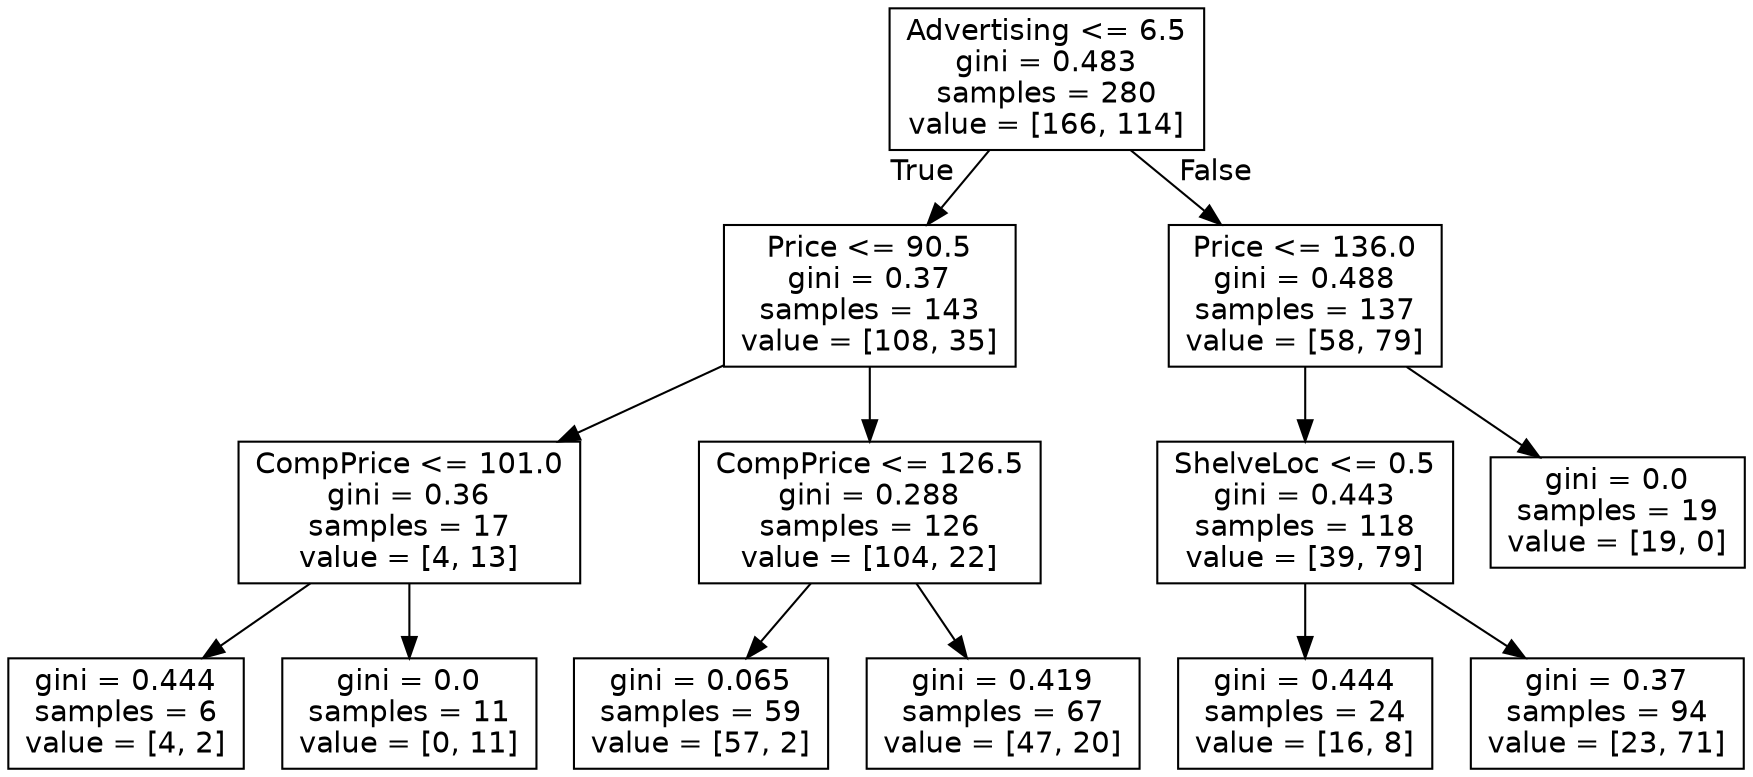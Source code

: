 digraph Tree {
node [shape=box, fontname="helvetica"] ;
edge [fontname="helvetica"] ;
0 [label="Advertising <= 6.5\ngini = 0.483\nsamples = 280\nvalue = [166, 114]"] ;
1 [label="Price <= 90.5\ngini = 0.37\nsamples = 143\nvalue = [108, 35]"] ;
0 -> 1 [labeldistance=2.5, labelangle=45, headlabel="True"] ;
2 [label="CompPrice <= 101.0\ngini = 0.36\nsamples = 17\nvalue = [4, 13]"] ;
1 -> 2 ;
3 [label="gini = 0.444\nsamples = 6\nvalue = [4, 2]"] ;
2 -> 3 ;
4 [label="gini = 0.0\nsamples = 11\nvalue = [0, 11]"] ;
2 -> 4 ;
5 [label="CompPrice <= 126.5\ngini = 0.288\nsamples = 126\nvalue = [104, 22]"] ;
1 -> 5 ;
6 [label="gini = 0.065\nsamples = 59\nvalue = [57, 2]"] ;
5 -> 6 ;
7 [label="gini = 0.419\nsamples = 67\nvalue = [47, 20]"] ;
5 -> 7 ;
8 [label="Price <= 136.0\ngini = 0.488\nsamples = 137\nvalue = [58, 79]"] ;
0 -> 8 [labeldistance=2.5, labelangle=-45, headlabel="False"] ;
9 [label="ShelveLoc <= 0.5\ngini = 0.443\nsamples = 118\nvalue = [39, 79]"] ;
8 -> 9 ;
10 [label="gini = 0.444\nsamples = 24\nvalue = [16, 8]"] ;
9 -> 10 ;
11 [label="gini = 0.37\nsamples = 94\nvalue = [23, 71]"] ;
9 -> 11 ;
12 [label="gini = 0.0\nsamples = 19\nvalue = [19, 0]"] ;
8 -> 12 ;
}